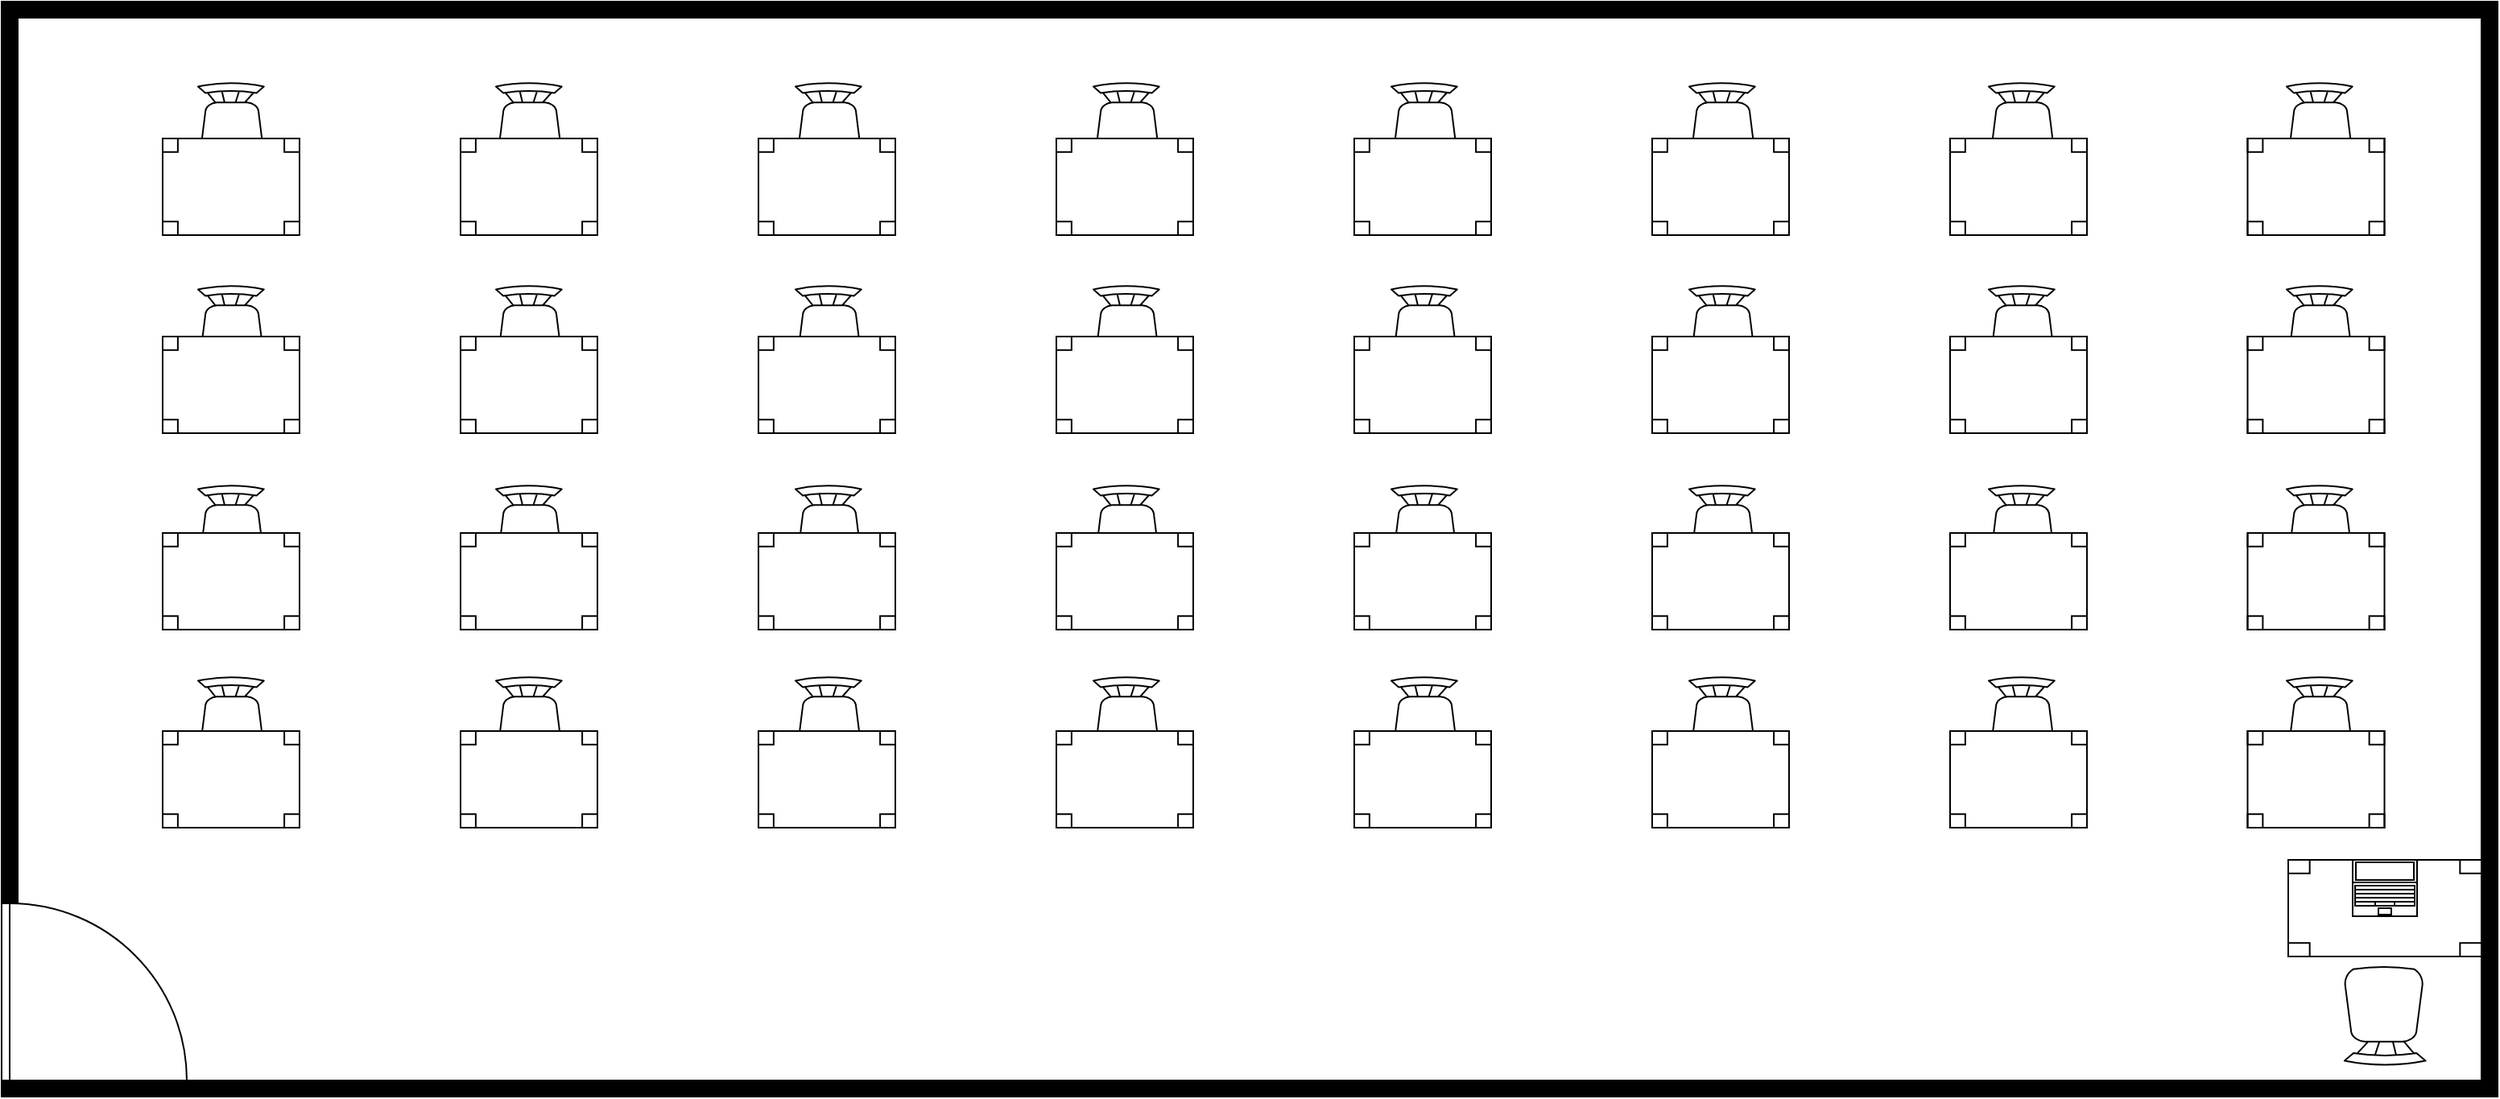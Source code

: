 <mxfile version="14.8.4" type="device" pages="2"><diagram id="YjW-PV8L40fe9rno5Ptd" name="Page-2"><mxGraphModel dx="1960" dy="1086" grid="1" gridSize="10" guides="1" tooltips="1" connect="1" arrows="1" fold="1" page="1" pageScale="1" pageWidth="827" pageHeight="1169" math="0" shadow="0"><root><mxCell id="pxTBibmA9lL7ItypmRce-0"/><mxCell id="pxTBibmA9lL7ItypmRce-1" parent="pxTBibmA9lL7ItypmRce-0"/><mxCell id="d1Fk-Jvm--KGrrvSB_GB-118" value="" style="verticalLabelPosition=bottom;html=1;verticalAlign=top;align=center;shape=mxgraph.floorplan.chair;" parent="pxTBibmA9lL7ItypmRce-1" vertex="1"><mxGeometry x="122" y="419" width="41" height="52" as="geometry"/></mxCell><mxCell id="d1Fk-Jvm--KGrrvSB_GB-119" value="" style="verticalLabelPosition=bottom;html=1;verticalAlign=top;align=center;shape=mxgraph.floorplan.chair;" parent="pxTBibmA9lL7ItypmRce-1" vertex="1"><mxGeometry x="122" y="300" width="41" height="52" as="geometry"/></mxCell><mxCell id="d1Fk-Jvm--KGrrvSB_GB-120" value="" style="verticalLabelPosition=bottom;html=1;verticalAlign=top;align=center;shape=mxgraph.floorplan.chair;" parent="pxTBibmA9lL7ItypmRce-1" vertex="1"><mxGeometry x="307" y="419" width="41" height="52" as="geometry"/></mxCell><mxCell id="d1Fk-Jvm--KGrrvSB_GB-121" value="" style="verticalLabelPosition=bottom;html=1;verticalAlign=top;align=center;shape=mxgraph.floorplan.chair;" parent="pxTBibmA9lL7ItypmRce-1" vertex="1"><mxGeometry x="307" y="300" width="41" height="52" as="geometry"/></mxCell><mxCell id="d1Fk-Jvm--KGrrvSB_GB-128" value="" style="verticalLabelPosition=bottom;html=1;verticalAlign=top;align=center;shape=mxgraph.floorplan.chair;" parent="pxTBibmA9lL7ItypmRce-1" vertex="1"><mxGeometry x="493" y="419" width="41" height="52" as="geometry"/></mxCell><mxCell id="d1Fk-Jvm--KGrrvSB_GB-129" value="" style="verticalLabelPosition=bottom;html=1;verticalAlign=top;align=center;shape=mxgraph.floorplan.chair;" parent="pxTBibmA9lL7ItypmRce-1" vertex="1"><mxGeometry x="493" y="300" width="41" height="52" as="geometry"/></mxCell><mxCell id="d1Fk-Jvm--KGrrvSB_GB-130" value="" style="verticalLabelPosition=bottom;html=1;verticalAlign=top;align=center;shape=mxgraph.floorplan.chair;" parent="pxTBibmA9lL7ItypmRce-1" vertex="1"><mxGeometry x="678" y="419" width="41" height="52" as="geometry"/></mxCell><mxCell id="d1Fk-Jvm--KGrrvSB_GB-131" value="" style="verticalLabelPosition=bottom;html=1;verticalAlign=top;align=center;shape=mxgraph.floorplan.chair;" parent="pxTBibmA9lL7ItypmRce-1" vertex="1"><mxGeometry x="678" y="300" width="41" height="52" as="geometry"/></mxCell><mxCell id="d1Fk-Jvm--KGrrvSB_GB-132" value="" style="verticalLabelPosition=bottom;html=1;verticalAlign=top;align=center;shape=mxgraph.floorplan.chair;" parent="pxTBibmA9lL7ItypmRce-1" vertex="1"><mxGeometry x="122" y="176" width="41" height="52" as="geometry"/></mxCell><mxCell id="d1Fk-Jvm--KGrrvSB_GB-133" value="" style="verticalLabelPosition=bottom;html=1;verticalAlign=top;align=center;shape=mxgraph.floorplan.chair;" parent="pxTBibmA9lL7ItypmRce-1" vertex="1"><mxGeometry x="122" y="50" width="41" height="52" as="geometry"/></mxCell><mxCell id="d1Fk-Jvm--KGrrvSB_GB-134" value="" style="verticalLabelPosition=bottom;html=1;verticalAlign=top;align=center;shape=mxgraph.floorplan.chair;" parent="pxTBibmA9lL7ItypmRce-1" vertex="1"><mxGeometry x="307" y="176" width="41" height="52" as="geometry"/></mxCell><mxCell id="d1Fk-Jvm--KGrrvSB_GB-135" value="" style="verticalLabelPosition=bottom;html=1;verticalAlign=top;align=center;shape=mxgraph.floorplan.chair;" parent="pxTBibmA9lL7ItypmRce-1" vertex="1"><mxGeometry x="307" y="50" width="41" height="52" as="geometry"/></mxCell><mxCell id="d1Fk-Jvm--KGrrvSB_GB-136" value="" style="verticalLabelPosition=bottom;html=1;verticalAlign=top;align=center;shape=mxgraph.floorplan.chair;" parent="pxTBibmA9lL7ItypmRce-1" vertex="1"><mxGeometry x="493" y="176" width="41" height="52" as="geometry"/></mxCell><mxCell id="d1Fk-Jvm--KGrrvSB_GB-137" value="" style="verticalLabelPosition=bottom;html=1;verticalAlign=top;align=center;shape=mxgraph.floorplan.chair;" parent="pxTBibmA9lL7ItypmRce-1" vertex="1"><mxGeometry x="493" y="50" width="41" height="52" as="geometry"/></mxCell><mxCell id="d1Fk-Jvm--KGrrvSB_GB-138" value="" style="verticalLabelPosition=bottom;html=1;verticalAlign=top;align=center;shape=mxgraph.floorplan.chair;" parent="pxTBibmA9lL7ItypmRce-1" vertex="1"><mxGeometry x="678" y="176" width="41" height="52" as="geometry"/></mxCell><mxCell id="d1Fk-Jvm--KGrrvSB_GB-139" value="" style="verticalLabelPosition=bottom;html=1;verticalAlign=top;align=center;shape=mxgraph.floorplan.chair;" parent="pxTBibmA9lL7ItypmRce-1" vertex="1"><mxGeometry x="678" y="50" width="41" height="52" as="geometry"/></mxCell><mxCell id="d1Fk-Jvm--KGrrvSB_GB-140" value="" style="verticalLabelPosition=bottom;html=1;verticalAlign=top;align=center;shape=mxgraph.floorplan.chair;" parent="pxTBibmA9lL7ItypmRce-1" vertex="1"><mxGeometry x="863" y="419" width="41" height="52" as="geometry"/></mxCell><mxCell id="d1Fk-Jvm--KGrrvSB_GB-141" value="" style="verticalLabelPosition=bottom;html=1;verticalAlign=top;align=center;shape=mxgraph.floorplan.chair;" parent="pxTBibmA9lL7ItypmRce-1" vertex="1"><mxGeometry x="863" y="300" width="41" height="52" as="geometry"/></mxCell><mxCell id="d1Fk-Jvm--KGrrvSB_GB-142" value="" style="verticalLabelPosition=bottom;html=1;verticalAlign=top;align=center;shape=mxgraph.floorplan.chair;" parent="pxTBibmA9lL7ItypmRce-1" vertex="1"><mxGeometry x="1048" y="419" width="41" height="52" as="geometry"/></mxCell><mxCell id="d1Fk-Jvm--KGrrvSB_GB-143" value="" style="verticalLabelPosition=bottom;html=1;verticalAlign=top;align=center;shape=mxgraph.floorplan.chair;" parent="pxTBibmA9lL7ItypmRce-1" vertex="1"><mxGeometry x="1048" y="300" width="41" height="52" as="geometry"/></mxCell><mxCell id="d1Fk-Jvm--KGrrvSB_GB-144" value="" style="verticalLabelPosition=bottom;html=1;verticalAlign=top;align=center;shape=mxgraph.floorplan.chair;" parent="pxTBibmA9lL7ItypmRce-1" vertex="1"><mxGeometry x="1234" y="419" width="41" height="52" as="geometry"/></mxCell><mxCell id="d1Fk-Jvm--KGrrvSB_GB-145" value="" style="verticalLabelPosition=bottom;html=1;verticalAlign=top;align=center;shape=mxgraph.floorplan.chair;" parent="pxTBibmA9lL7ItypmRce-1" vertex="1"><mxGeometry x="1234" y="300" width="41" height="52" as="geometry"/></mxCell><mxCell id="d1Fk-Jvm--KGrrvSB_GB-146" value="" style="verticalLabelPosition=bottom;html=1;verticalAlign=top;align=center;shape=mxgraph.floorplan.chair;" parent="pxTBibmA9lL7ItypmRce-1" vertex="1"><mxGeometry x="1419" y="419" width="41" height="52" as="geometry"/></mxCell><mxCell id="d1Fk-Jvm--KGrrvSB_GB-147" value="" style="verticalLabelPosition=bottom;html=1;verticalAlign=top;align=center;shape=mxgraph.floorplan.chair;" parent="pxTBibmA9lL7ItypmRce-1" vertex="1"><mxGeometry x="1419" y="300" width="41" height="52" as="geometry"/></mxCell><mxCell id="d1Fk-Jvm--KGrrvSB_GB-148" value="" style="verticalLabelPosition=bottom;html=1;verticalAlign=top;align=center;shape=mxgraph.floorplan.chair;" parent="pxTBibmA9lL7ItypmRce-1" vertex="1"><mxGeometry x="863" y="176" width="41" height="52" as="geometry"/></mxCell><mxCell id="d1Fk-Jvm--KGrrvSB_GB-149" value="" style="verticalLabelPosition=bottom;html=1;verticalAlign=top;align=center;shape=mxgraph.floorplan.chair;" parent="pxTBibmA9lL7ItypmRce-1" vertex="1"><mxGeometry x="863" y="50" width="41" height="52" as="geometry"/></mxCell><mxCell id="d1Fk-Jvm--KGrrvSB_GB-150" value="" style="verticalLabelPosition=bottom;html=1;verticalAlign=top;align=center;shape=mxgraph.floorplan.chair;" parent="pxTBibmA9lL7ItypmRce-1" vertex="1"><mxGeometry x="1048" y="176" width="41" height="52" as="geometry"/></mxCell><mxCell id="d1Fk-Jvm--KGrrvSB_GB-151" value="" style="verticalLabelPosition=bottom;html=1;verticalAlign=top;align=center;shape=mxgraph.floorplan.chair;" parent="pxTBibmA9lL7ItypmRce-1" vertex="1"><mxGeometry x="1048" y="50" width="41" height="52" as="geometry"/></mxCell><mxCell id="d1Fk-Jvm--KGrrvSB_GB-152" value="" style="verticalLabelPosition=bottom;html=1;verticalAlign=top;align=center;shape=mxgraph.floorplan.chair;" parent="pxTBibmA9lL7ItypmRce-1" vertex="1"><mxGeometry x="1234" y="176" width="41" height="52" as="geometry"/></mxCell><mxCell id="d1Fk-Jvm--KGrrvSB_GB-153" value="" style="verticalLabelPosition=bottom;html=1;verticalAlign=top;align=center;shape=mxgraph.floorplan.chair;" parent="pxTBibmA9lL7ItypmRce-1" vertex="1"><mxGeometry x="1234" y="50" width="41" height="52" as="geometry"/></mxCell><mxCell id="d1Fk-Jvm--KGrrvSB_GB-154" value="" style="verticalLabelPosition=bottom;html=1;verticalAlign=top;align=center;shape=mxgraph.floorplan.chair;" parent="pxTBibmA9lL7ItypmRce-1" vertex="1"><mxGeometry x="1419" y="176" width="41" height="52" as="geometry"/></mxCell><mxCell id="d1Fk-Jvm--KGrrvSB_GB-155" value="" style="verticalLabelPosition=bottom;html=1;verticalAlign=top;align=center;shape=mxgraph.floorplan.chair;" parent="pxTBibmA9lL7ItypmRce-1" vertex="1"><mxGeometry x="1419" y="50" width="41" height="52" as="geometry"/></mxCell><mxCell id="d1Fk-Jvm--KGrrvSB_GB-40" value="" style="verticalLabelPosition=bottom;html=1;verticalAlign=top;align=center;shape=mxgraph.floorplan.chair;direction=west;" parent="pxTBibmA9lL7ItypmRce-1" vertex="1"><mxGeometry x="1454.75" y="599" width="50.5" height="62" as="geometry"/></mxCell><mxCell id="d1Fk-Jvm--KGrrvSB_GB-41" value="" style="verticalLabelPosition=bottom;html=1;verticalAlign=top;align=center;shape=mxgraph.floorplan.wallU;fillColor=#000000;rounded=0;sketch=0;direction=south;" parent="pxTBibmA9lL7ItypmRce-1" vertex="1"><mxGeometry width="1550" height="680" as="geometry"/></mxCell><mxCell id="d1Fk-Jvm--KGrrvSB_GB-42" value="" style="verticalLabelPosition=bottom;html=1;verticalAlign=top;align=center;shape=mxgraph.floorplan.wall;fillColor=#000000;rounded=0;sketch=0;direction=south;" parent="pxTBibmA9lL7ItypmRce-1" vertex="1"><mxGeometry y="10" width="10" height="550" as="geometry"/></mxCell><mxCell id="d1Fk-Jvm--KGrrvSB_GB-43" value="" style="verticalLabelPosition=bottom;html=1;verticalAlign=top;align=center;shape=mxgraph.floorplan.doorLeft;aspect=fixed;rounded=0;sketch=0;direction=north;" parent="pxTBibmA9lL7ItypmRce-1" vertex="1"><mxGeometry y="560" width="116.88" height="110" as="geometry"/></mxCell><mxCell id="d1Fk-Jvm--KGrrvSB_GB-44" value="" style="verticalLabelPosition=bottom;html=1;verticalAlign=top;align=center;shape=mxgraph.floorplan.table;rounded=0;sketch=0;" parent="pxTBibmA9lL7ItypmRce-1" vertex="1"><mxGeometry x="1420" y="533" width="120" height="60" as="geometry"/></mxCell><mxCell id="d1Fk-Jvm--KGrrvSB_GB-77" value="" style="verticalLabelPosition=bottom;html=1;verticalAlign=top;align=center;shape=mxgraph.floorplan.laptop;" parent="pxTBibmA9lL7ItypmRce-1" vertex="1"><mxGeometry x="1460" y="533" width="40" height="35" as="geometry"/></mxCell><mxCell id="d1Fk-Jvm--KGrrvSB_GB-86" value="" style="verticalLabelPosition=bottom;html=1;verticalAlign=top;align=center;shape=mxgraph.floorplan.table;rounded=0;sketch=0;flipV=0;flipH=1;" parent="pxTBibmA9lL7ItypmRce-1" vertex="1"><mxGeometry x="1394.75" y="453" width="85" height="60" as="geometry"/></mxCell><mxCell id="d1Fk-Jvm--KGrrvSB_GB-87" value="" style="verticalLabelPosition=bottom;html=1;verticalAlign=top;align=center;shape=mxgraph.floorplan.table;rounded=0;sketch=0;flipV=0;flipH=1;" parent="pxTBibmA9lL7ItypmRce-1" vertex="1"><mxGeometry x="1394.75" y="330" width="85" height="60" as="geometry"/></mxCell><mxCell id="d1Fk-Jvm--KGrrvSB_GB-88" value="" style="verticalLabelPosition=bottom;html=1;verticalAlign=top;align=center;shape=mxgraph.floorplan.table;rounded=0;sketch=0;flipV=0;flipH=1;" parent="pxTBibmA9lL7ItypmRce-1" vertex="1"><mxGeometry x="1394.75" y="208" width="85" height="60" as="geometry"/></mxCell><mxCell id="d1Fk-Jvm--KGrrvSB_GB-89" value="" style="verticalLabelPosition=bottom;html=1;verticalAlign=top;align=center;shape=mxgraph.floorplan.table;rounded=0;sketch=0;flipV=0;flipH=1;" parent="pxTBibmA9lL7ItypmRce-1" vertex="1"><mxGeometry x="1394.75" y="85" width="85" height="60" as="geometry"/></mxCell><mxCell id="d1Fk-Jvm--KGrrvSB_GB-90" value="" style="verticalLabelPosition=bottom;html=1;verticalAlign=top;align=center;shape=mxgraph.floorplan.table;rounded=0;sketch=0;flipV=0;flipH=1;" parent="pxTBibmA9lL7ItypmRce-1" vertex="1"><mxGeometry x="1210" y="453" width="85" height="60" as="geometry"/></mxCell><mxCell id="d1Fk-Jvm--KGrrvSB_GB-91" value="" style="verticalLabelPosition=bottom;html=1;verticalAlign=top;align=center;shape=mxgraph.floorplan.table;rounded=0;sketch=0;flipV=0;flipH=1;" parent="pxTBibmA9lL7ItypmRce-1" vertex="1"><mxGeometry x="1210" y="330" width="85" height="60" as="geometry"/></mxCell><mxCell id="d1Fk-Jvm--KGrrvSB_GB-92" value="" style="verticalLabelPosition=bottom;html=1;verticalAlign=top;align=center;shape=mxgraph.floorplan.table;rounded=0;sketch=0;flipV=0;flipH=1;" parent="pxTBibmA9lL7ItypmRce-1" vertex="1"><mxGeometry x="1210" y="208" width="85" height="60" as="geometry"/></mxCell><mxCell id="d1Fk-Jvm--KGrrvSB_GB-93" value="" style="verticalLabelPosition=bottom;html=1;verticalAlign=top;align=center;shape=mxgraph.floorplan.table;rounded=0;sketch=0;flipV=0;flipH=1;" parent="pxTBibmA9lL7ItypmRce-1" vertex="1"><mxGeometry x="1210" y="85" width="85" height="60" as="geometry"/></mxCell><mxCell id="d1Fk-Jvm--KGrrvSB_GB-94" value="" style="verticalLabelPosition=bottom;html=1;verticalAlign=top;align=center;shape=mxgraph.floorplan.table;rounded=0;sketch=0;flipV=0;flipH=1;" parent="pxTBibmA9lL7ItypmRce-1" vertex="1"><mxGeometry x="1025" y="453" width="85" height="60" as="geometry"/></mxCell><mxCell id="d1Fk-Jvm--KGrrvSB_GB-95" value="" style="verticalLabelPosition=bottom;html=1;verticalAlign=top;align=center;shape=mxgraph.floorplan.table;rounded=0;sketch=0;flipV=0;flipH=1;" parent="pxTBibmA9lL7ItypmRce-1" vertex="1"><mxGeometry x="1025" y="330" width="85" height="60" as="geometry"/></mxCell><mxCell id="d1Fk-Jvm--KGrrvSB_GB-96" value="" style="verticalLabelPosition=bottom;html=1;verticalAlign=top;align=center;shape=mxgraph.floorplan.table;rounded=0;sketch=0;flipV=0;flipH=1;" parent="pxTBibmA9lL7ItypmRce-1" vertex="1"><mxGeometry x="1025" y="208" width="85" height="60" as="geometry"/></mxCell><mxCell id="d1Fk-Jvm--KGrrvSB_GB-97" value="" style="verticalLabelPosition=bottom;html=1;verticalAlign=top;align=center;shape=mxgraph.floorplan.table;rounded=0;sketch=0;flipV=0;flipH=1;" parent="pxTBibmA9lL7ItypmRce-1" vertex="1"><mxGeometry x="1025" y="85" width="85" height="60" as="geometry"/></mxCell><mxCell id="d1Fk-Jvm--KGrrvSB_GB-98" value="" style="verticalLabelPosition=bottom;html=1;verticalAlign=top;align=center;shape=mxgraph.floorplan.table;rounded=0;sketch=0;flipV=0;flipH=1;" parent="pxTBibmA9lL7ItypmRce-1" vertex="1"><mxGeometry x="840" y="453" width="85" height="60" as="geometry"/></mxCell><mxCell id="d1Fk-Jvm--KGrrvSB_GB-99" value="" style="verticalLabelPosition=bottom;html=1;verticalAlign=top;align=center;shape=mxgraph.floorplan.table;rounded=0;sketch=0;flipV=0;flipH=1;" parent="pxTBibmA9lL7ItypmRce-1" vertex="1"><mxGeometry x="840" y="330" width="85" height="60" as="geometry"/></mxCell><mxCell id="d1Fk-Jvm--KGrrvSB_GB-100" value="" style="verticalLabelPosition=bottom;html=1;verticalAlign=top;align=center;shape=mxgraph.floorplan.table;rounded=0;sketch=0;flipV=0;flipH=1;" parent="pxTBibmA9lL7ItypmRce-1" vertex="1"><mxGeometry x="840" y="208" width="85" height="60" as="geometry"/></mxCell><mxCell id="d1Fk-Jvm--KGrrvSB_GB-101" value="" style="verticalLabelPosition=bottom;html=1;verticalAlign=top;align=center;shape=mxgraph.floorplan.table;rounded=0;sketch=0;flipV=0;flipH=1;" parent="pxTBibmA9lL7ItypmRce-1" vertex="1"><mxGeometry x="840" y="85" width="85" height="60" as="geometry"/></mxCell><mxCell id="d1Fk-Jvm--KGrrvSB_GB-102" value="" style="verticalLabelPosition=bottom;html=1;verticalAlign=top;align=center;shape=mxgraph.floorplan.table;rounded=0;sketch=0;flipV=0;flipH=1;" parent="pxTBibmA9lL7ItypmRce-1" vertex="1"><mxGeometry x="655" y="453" width="85" height="60" as="geometry"/></mxCell><mxCell id="d1Fk-Jvm--KGrrvSB_GB-103" value="" style="verticalLabelPosition=bottom;html=1;verticalAlign=top;align=center;shape=mxgraph.floorplan.table;rounded=0;sketch=0;flipV=0;flipH=1;" parent="pxTBibmA9lL7ItypmRce-1" vertex="1"><mxGeometry x="655" y="330" width="85" height="60" as="geometry"/></mxCell><mxCell id="d1Fk-Jvm--KGrrvSB_GB-104" value="" style="verticalLabelPosition=bottom;html=1;verticalAlign=top;align=center;shape=mxgraph.floorplan.table;rounded=0;sketch=0;flipV=0;flipH=1;" parent="pxTBibmA9lL7ItypmRce-1" vertex="1"><mxGeometry x="655" y="208" width="85" height="60" as="geometry"/></mxCell><mxCell id="d1Fk-Jvm--KGrrvSB_GB-105" value="" style="verticalLabelPosition=bottom;html=1;verticalAlign=top;align=center;shape=mxgraph.floorplan.table;rounded=0;sketch=0;flipV=0;flipH=1;" parent="pxTBibmA9lL7ItypmRce-1" vertex="1"><mxGeometry x="655" y="85" width="85" height="60" as="geometry"/></mxCell><mxCell id="d1Fk-Jvm--KGrrvSB_GB-106" value="" style="verticalLabelPosition=bottom;html=1;verticalAlign=top;align=center;shape=mxgraph.floorplan.table;rounded=0;sketch=0;flipV=0;flipH=1;" parent="pxTBibmA9lL7ItypmRce-1" vertex="1"><mxGeometry x="470" y="453" width="85" height="60" as="geometry"/></mxCell><mxCell id="d1Fk-Jvm--KGrrvSB_GB-107" value="" style="verticalLabelPosition=bottom;html=1;verticalAlign=top;align=center;shape=mxgraph.floorplan.table;rounded=0;sketch=0;flipV=0;flipH=1;" parent="pxTBibmA9lL7ItypmRce-1" vertex="1"><mxGeometry x="470" y="330" width="85" height="60" as="geometry"/></mxCell><mxCell id="d1Fk-Jvm--KGrrvSB_GB-108" value="" style="verticalLabelPosition=bottom;html=1;verticalAlign=top;align=center;shape=mxgraph.floorplan.table;rounded=0;sketch=0;flipV=0;flipH=1;" parent="pxTBibmA9lL7ItypmRce-1" vertex="1"><mxGeometry x="470" y="208" width="85" height="60" as="geometry"/></mxCell><mxCell id="d1Fk-Jvm--KGrrvSB_GB-109" value="" style="verticalLabelPosition=bottom;html=1;verticalAlign=top;align=center;shape=mxgraph.floorplan.table;rounded=0;sketch=0;flipV=0;flipH=1;" parent="pxTBibmA9lL7ItypmRce-1" vertex="1"><mxGeometry x="470" y="85" width="85" height="60" as="geometry"/></mxCell><mxCell id="d1Fk-Jvm--KGrrvSB_GB-110" value="" style="verticalLabelPosition=bottom;html=1;verticalAlign=top;align=center;shape=mxgraph.floorplan.table;rounded=0;sketch=0;flipV=0;flipH=1;" parent="pxTBibmA9lL7ItypmRce-1" vertex="1"><mxGeometry x="285" y="453" width="85" height="60" as="geometry"/></mxCell><mxCell id="d1Fk-Jvm--KGrrvSB_GB-111" value="" style="verticalLabelPosition=bottom;html=1;verticalAlign=top;align=center;shape=mxgraph.floorplan.table;rounded=0;sketch=0;flipV=0;flipH=1;" parent="pxTBibmA9lL7ItypmRce-1" vertex="1"><mxGeometry x="285" y="330" width="85" height="60" as="geometry"/></mxCell><mxCell id="d1Fk-Jvm--KGrrvSB_GB-112" value="" style="verticalLabelPosition=bottom;html=1;verticalAlign=top;align=center;shape=mxgraph.floorplan.table;rounded=0;sketch=0;flipV=0;flipH=1;" parent="pxTBibmA9lL7ItypmRce-1" vertex="1"><mxGeometry x="285" y="208" width="85" height="60" as="geometry"/></mxCell><mxCell id="d1Fk-Jvm--KGrrvSB_GB-113" value="" style="verticalLabelPosition=bottom;html=1;verticalAlign=top;align=center;shape=mxgraph.floorplan.table;rounded=0;sketch=0;flipV=0;flipH=1;" parent="pxTBibmA9lL7ItypmRce-1" vertex="1"><mxGeometry x="285" y="85" width="85" height="60" as="geometry"/></mxCell><mxCell id="d1Fk-Jvm--KGrrvSB_GB-114" value="" style="verticalLabelPosition=bottom;html=1;verticalAlign=top;align=center;shape=mxgraph.floorplan.table;rounded=0;sketch=0;flipV=0;flipH=1;" parent="pxTBibmA9lL7ItypmRce-1" vertex="1"><mxGeometry x="100" y="453" width="85" height="60" as="geometry"/></mxCell><mxCell id="d1Fk-Jvm--KGrrvSB_GB-115" value="" style="verticalLabelPosition=bottom;html=1;verticalAlign=top;align=center;shape=mxgraph.floorplan.table;rounded=0;sketch=0;flipV=0;flipH=1;" parent="pxTBibmA9lL7ItypmRce-1" vertex="1"><mxGeometry x="100" y="330" width="85" height="60" as="geometry"/></mxCell><mxCell id="d1Fk-Jvm--KGrrvSB_GB-116" value="" style="verticalLabelPosition=bottom;html=1;verticalAlign=top;align=center;shape=mxgraph.floorplan.table;rounded=0;sketch=0;flipV=0;flipH=1;" parent="pxTBibmA9lL7ItypmRce-1" vertex="1"><mxGeometry x="100" y="208" width="85" height="60" as="geometry"/></mxCell><mxCell id="d1Fk-Jvm--KGrrvSB_GB-117" value="" style="verticalLabelPosition=bottom;html=1;verticalAlign=top;align=center;shape=mxgraph.floorplan.table;rounded=0;sketch=0;flipV=0;flipH=1;" parent="pxTBibmA9lL7ItypmRce-1" vertex="1"><mxGeometry x="100" y="85" width="85" height="60" as="geometry"/></mxCell></root></mxGraphModel></diagram><diagram id="VnKJQRSjL2zDjX8BvFst" name="Page-3"><mxGraphModel dx="1960" dy="1086" grid="1" gridSize="10" guides="1" tooltips="1" connect="1" arrows="1" fold="1" page="1" pageScale="1" pageWidth="827" pageHeight="1169" math="0" shadow="0"><root><mxCell id="jbfuBPMZ1W1ypI07pFMd-0"/><mxCell id="jbfuBPMZ1W1ypI07pFMd-1" parent="jbfuBPMZ1W1ypI07pFMd-0"/><mxCell id="WynXVkjz9TtXzkTAFg7c-26" value="" style="verticalLabelPosition=bottom;verticalAlign=top;html=1;shape=mxgraph.basic.rect;fillColor2=none;strokeWidth=1;size=20;indent=5;" vertex="1" parent="jbfuBPMZ1W1ypI07pFMd-1"><mxGeometry x="50" width="1500" height="680" as="geometry"/></mxCell><mxCell id="7RuHgPuTqhB59uZrdbn--32" value="" style="verticalLabelPosition=bottom;html=1;verticalAlign=top;align=center;shape=mxgraph.floorplan.chair;direction=west;" vertex="1" parent="jbfuBPMZ1W1ypI07pFMd-1"><mxGeometry x="1354.75" y="599" width="50.5" height="62" as="geometry"/></mxCell><mxCell id="7RuHgPuTqhB59uZrdbn--33" value="" style="verticalLabelPosition=bottom;html=1;verticalAlign=top;align=center;shape=mxgraph.floorplan.wallU;fillColor=#000000;rounded=0;sketch=0;direction=south;" vertex="1" parent="jbfuBPMZ1W1ypI07pFMd-1"><mxGeometry x="140" width="1310" height="680" as="geometry"/></mxCell><mxCell id="7RuHgPuTqhB59uZrdbn--36" value="" style="verticalLabelPosition=bottom;html=1;verticalAlign=top;align=center;shape=mxgraph.floorplan.table;rounded=0;sketch=0;" vertex="1" parent="jbfuBPMZ1W1ypI07pFMd-1"><mxGeometry x="1320" y="533" width="120" height="60" as="geometry"/></mxCell><mxCell id="7RuHgPuTqhB59uZrdbn--37" value="" style="verticalLabelPosition=bottom;html=1;verticalAlign=top;align=center;shape=mxgraph.floorplan.laptop;" vertex="1" parent="jbfuBPMZ1W1ypI07pFMd-1"><mxGeometry x="1360" y="533" width="40" height="35" as="geometry"/></mxCell><mxCell id="7RuHgPuTqhB59uZrdbn--73" value="" style="group" vertex="1" connectable="0" parent="jbfuBPMZ1W1ypI07pFMd-1"><mxGeometry x="150" y="145" width="85" height="95" as="geometry"/></mxCell><mxCell id="7RuHgPuTqhB59uZrdbn--13" value="" style="verticalLabelPosition=bottom;html=1;verticalAlign=top;align=center;shape=mxgraph.floorplan.chair;" vertex="1" parent="7RuHgPuTqhB59uZrdbn--73"><mxGeometry x="23" width="41" height="52" as="geometry"/></mxCell><mxCell id="7RuHgPuTqhB59uZrdbn--61" value="" style="verticalLabelPosition=bottom;html=1;verticalAlign=top;align=center;shape=mxgraph.floorplan.table;rounded=0;sketch=0;flipV=0;flipH=1;" vertex="1" parent="7RuHgPuTqhB59uZrdbn--73"><mxGeometry y="35" width="85" height="60" as="geometry"/></mxCell><mxCell id="7RuHgPuTqhB59uZrdbn--74" value="" style="group" vertex="1" connectable="0" parent="jbfuBPMZ1W1ypI07pFMd-1"><mxGeometry x="150" y="270" width="85" height="95" as="geometry"/></mxCell><mxCell id="7RuHgPuTqhB59uZrdbn--75" value="" style="verticalLabelPosition=bottom;html=1;verticalAlign=top;align=center;shape=mxgraph.floorplan.chair;" vertex="1" parent="7RuHgPuTqhB59uZrdbn--74"><mxGeometry x="23" width="41" height="52" as="geometry"/></mxCell><mxCell id="7RuHgPuTqhB59uZrdbn--76" value="" style="verticalLabelPosition=bottom;html=1;verticalAlign=top;align=center;shape=mxgraph.floorplan.table;rounded=0;sketch=0;flipV=0;flipH=1;" vertex="1" parent="7RuHgPuTqhB59uZrdbn--74"><mxGeometry y="35" width="85" height="60" as="geometry"/></mxCell><mxCell id="7RuHgPuTqhB59uZrdbn--77" value="" style="group" vertex="1" connectable="0" parent="jbfuBPMZ1W1ypI07pFMd-1"><mxGeometry x="150" y="395" width="85" height="95" as="geometry"/></mxCell><mxCell id="7RuHgPuTqhB59uZrdbn--78" value="" style="verticalLabelPosition=bottom;html=1;verticalAlign=top;align=center;shape=mxgraph.floorplan.chair;" vertex="1" parent="7RuHgPuTqhB59uZrdbn--77"><mxGeometry x="23" width="41" height="52" as="geometry"/></mxCell><mxCell id="7RuHgPuTqhB59uZrdbn--79" value="" style="verticalLabelPosition=bottom;html=1;verticalAlign=top;align=center;shape=mxgraph.floorplan.table;rounded=0;sketch=0;flipV=0;flipH=1;" vertex="1" parent="7RuHgPuTqhB59uZrdbn--77"><mxGeometry y="35" width="85" height="60" as="geometry"/></mxCell><mxCell id="7RuHgPuTqhB59uZrdbn--80" value="" style="group" vertex="1" connectable="0" parent="jbfuBPMZ1W1ypI07pFMd-1"><mxGeometry x="150" y="520" width="85" height="95" as="geometry"/></mxCell><mxCell id="7RuHgPuTqhB59uZrdbn--81" value="" style="verticalLabelPosition=bottom;html=1;verticalAlign=top;align=center;shape=mxgraph.floorplan.chair;" vertex="1" parent="7RuHgPuTqhB59uZrdbn--80"><mxGeometry x="23" width="41" height="52" as="geometry"/></mxCell><mxCell id="7RuHgPuTqhB59uZrdbn--82" value="" style="verticalLabelPosition=bottom;html=1;verticalAlign=top;align=center;shape=mxgraph.floorplan.table;rounded=0;sketch=0;flipV=0;flipH=1;" vertex="1" parent="7RuHgPuTqhB59uZrdbn--80"><mxGeometry y="35" width="85" height="60" as="geometry"/></mxCell><mxCell id="7RuHgPuTqhB59uZrdbn--86" value="" style="group" vertex="1" connectable="0" parent="jbfuBPMZ1W1ypI07pFMd-1"><mxGeometry x="380" y="20" width="85" height="95" as="geometry"/></mxCell><mxCell id="7RuHgPuTqhB59uZrdbn--87" value="" style="verticalLabelPosition=bottom;html=1;verticalAlign=top;align=center;shape=mxgraph.floorplan.chair;" vertex="1" parent="7RuHgPuTqhB59uZrdbn--86"><mxGeometry x="23" width="41" height="52" as="geometry"/></mxCell><mxCell id="7RuHgPuTqhB59uZrdbn--88" value="" style="verticalLabelPosition=bottom;html=1;verticalAlign=top;align=center;shape=mxgraph.floorplan.table;rounded=0;sketch=0;flipV=0;flipH=1;" vertex="1" parent="7RuHgPuTqhB59uZrdbn--86"><mxGeometry y="35" width="85" height="60" as="geometry"/></mxCell><mxCell id="7RuHgPuTqhB59uZrdbn--89" value="" style="group" vertex="1" connectable="0" parent="jbfuBPMZ1W1ypI07pFMd-1"><mxGeometry x="380" y="145" width="85" height="95" as="geometry"/></mxCell><mxCell id="7RuHgPuTqhB59uZrdbn--90" value="" style="verticalLabelPosition=bottom;html=1;verticalAlign=top;align=center;shape=mxgraph.floorplan.chair;" vertex="1" parent="7RuHgPuTqhB59uZrdbn--89"><mxGeometry x="23" width="41" height="52" as="geometry"/></mxCell><mxCell id="7RuHgPuTqhB59uZrdbn--91" value="" style="verticalLabelPosition=bottom;html=1;verticalAlign=top;align=center;shape=mxgraph.floorplan.table;rounded=0;sketch=0;flipV=0;flipH=1;" vertex="1" parent="7RuHgPuTqhB59uZrdbn--89"><mxGeometry y="35" width="85" height="60" as="geometry"/></mxCell><mxCell id="7RuHgPuTqhB59uZrdbn--98" value="" style="group" vertex="1" connectable="0" parent="jbfuBPMZ1W1ypI07pFMd-1"><mxGeometry x="610" y="20" width="85" height="95" as="geometry"/></mxCell><mxCell id="7RuHgPuTqhB59uZrdbn--99" value="" style="verticalLabelPosition=bottom;html=1;verticalAlign=top;align=center;shape=mxgraph.floorplan.chair;" vertex="1" parent="7RuHgPuTqhB59uZrdbn--98"><mxGeometry x="23" width="41" height="52" as="geometry"/></mxCell><mxCell id="7RuHgPuTqhB59uZrdbn--100" value="" style="verticalLabelPosition=bottom;html=1;verticalAlign=top;align=center;shape=mxgraph.floorplan.table;rounded=0;sketch=0;flipV=0;flipH=1;" vertex="1" parent="7RuHgPuTqhB59uZrdbn--98"><mxGeometry y="35" width="85" height="60" as="geometry"/></mxCell><mxCell id="7RuHgPuTqhB59uZrdbn--101" value="" style="group" vertex="1" connectable="0" parent="jbfuBPMZ1W1ypI07pFMd-1"><mxGeometry x="610" y="145" width="85" height="95" as="geometry"/></mxCell><mxCell id="7RuHgPuTqhB59uZrdbn--102" value="" style="verticalLabelPosition=bottom;html=1;verticalAlign=top;align=center;shape=mxgraph.floorplan.chair;" vertex="1" parent="7RuHgPuTqhB59uZrdbn--101"><mxGeometry x="23" width="41" height="52" as="geometry"/></mxCell><mxCell id="7RuHgPuTqhB59uZrdbn--103" value="" style="verticalLabelPosition=bottom;html=1;verticalAlign=top;align=center;shape=mxgraph.floorplan.table;rounded=0;sketch=0;flipV=0;flipH=1;" vertex="1" parent="7RuHgPuTqhB59uZrdbn--101"><mxGeometry y="35" width="85" height="60" as="geometry"/></mxCell><mxCell id="7RuHgPuTqhB59uZrdbn--104" value="" style="group" vertex="1" connectable="0" parent="jbfuBPMZ1W1ypI07pFMd-1"><mxGeometry x="610" y="270" width="85" height="95" as="geometry"/></mxCell><mxCell id="7RuHgPuTqhB59uZrdbn--105" value="" style="verticalLabelPosition=bottom;html=1;verticalAlign=top;align=center;shape=mxgraph.floorplan.chair;" vertex="1" parent="7RuHgPuTqhB59uZrdbn--104"><mxGeometry x="23" width="41" height="52" as="geometry"/></mxCell><mxCell id="7RuHgPuTqhB59uZrdbn--106" value="" style="verticalLabelPosition=bottom;html=1;verticalAlign=top;align=center;shape=mxgraph.floorplan.table;rounded=0;sketch=0;flipV=0;flipH=1;" vertex="1" parent="7RuHgPuTqhB59uZrdbn--104"><mxGeometry y="35" width="85" height="60" as="geometry"/></mxCell><mxCell id="7RuHgPuTqhB59uZrdbn--107" value="" style="group" vertex="1" connectable="0" parent="jbfuBPMZ1W1ypI07pFMd-1"><mxGeometry x="610" y="395" width="85" height="95" as="geometry"/></mxCell><mxCell id="7RuHgPuTqhB59uZrdbn--108" value="" style="verticalLabelPosition=bottom;html=1;verticalAlign=top;align=center;shape=mxgraph.floorplan.chair;" vertex="1" parent="7RuHgPuTqhB59uZrdbn--107"><mxGeometry x="23" width="41" height="52" as="geometry"/></mxCell><mxCell id="7RuHgPuTqhB59uZrdbn--109" value="" style="verticalLabelPosition=bottom;html=1;verticalAlign=top;align=center;shape=mxgraph.floorplan.table;rounded=0;sketch=0;flipV=0;flipH=1;" vertex="1" parent="7RuHgPuTqhB59uZrdbn--107"><mxGeometry y="35" width="85" height="60" as="geometry"/></mxCell><mxCell id="7RuHgPuTqhB59uZrdbn--110" value="" style="group" vertex="1" connectable="0" parent="jbfuBPMZ1W1ypI07pFMd-1"><mxGeometry x="840" y="20" width="85" height="95" as="geometry"/></mxCell><mxCell id="7RuHgPuTqhB59uZrdbn--111" value="" style="verticalLabelPosition=bottom;html=1;verticalAlign=top;align=center;shape=mxgraph.floorplan.chair;" vertex="1" parent="7RuHgPuTqhB59uZrdbn--110"><mxGeometry x="23" width="41" height="52" as="geometry"/></mxCell><mxCell id="7RuHgPuTqhB59uZrdbn--112" value="" style="verticalLabelPosition=bottom;html=1;verticalAlign=top;align=center;shape=mxgraph.floorplan.table;rounded=0;sketch=0;flipV=0;flipH=1;" vertex="1" parent="7RuHgPuTqhB59uZrdbn--110"><mxGeometry y="35" width="85" height="60" as="geometry"/></mxCell><mxCell id="7RuHgPuTqhB59uZrdbn--113" value="" style="group" vertex="1" connectable="0" parent="jbfuBPMZ1W1ypI07pFMd-1"><mxGeometry x="840" y="145" width="85" height="95" as="geometry"/></mxCell><mxCell id="7RuHgPuTqhB59uZrdbn--114" value="" style="verticalLabelPosition=bottom;html=1;verticalAlign=top;align=center;shape=mxgraph.floorplan.chair;" vertex="1" parent="7RuHgPuTqhB59uZrdbn--113"><mxGeometry x="23" width="41" height="52" as="geometry"/></mxCell><mxCell id="7RuHgPuTqhB59uZrdbn--115" value="" style="verticalLabelPosition=bottom;html=1;verticalAlign=top;align=center;shape=mxgraph.floorplan.table;rounded=0;sketch=0;flipV=0;flipH=1;" vertex="1" parent="7RuHgPuTqhB59uZrdbn--113"><mxGeometry y="35" width="85" height="60" as="geometry"/></mxCell><mxCell id="7RuHgPuTqhB59uZrdbn--116" value="" style="group" vertex="1" connectable="0" parent="jbfuBPMZ1W1ypI07pFMd-1"><mxGeometry x="840" y="270" width="85" height="95" as="geometry"/></mxCell><mxCell id="7RuHgPuTqhB59uZrdbn--117" value="" style="verticalLabelPosition=bottom;html=1;verticalAlign=top;align=center;shape=mxgraph.floorplan.chair;" vertex="1" parent="7RuHgPuTqhB59uZrdbn--116"><mxGeometry x="23" width="41" height="52" as="geometry"/></mxCell><mxCell id="7RuHgPuTqhB59uZrdbn--118" value="" style="verticalLabelPosition=bottom;html=1;verticalAlign=top;align=center;shape=mxgraph.floorplan.table;rounded=0;sketch=0;flipV=0;flipH=1;" vertex="1" parent="7RuHgPuTqhB59uZrdbn--116"><mxGeometry y="35" width="85" height="60" as="geometry"/></mxCell><mxCell id="7RuHgPuTqhB59uZrdbn--119" value="" style="group" vertex="1" connectable="0" parent="jbfuBPMZ1W1ypI07pFMd-1"><mxGeometry x="840" y="395" width="85" height="95" as="geometry"/></mxCell><mxCell id="7RuHgPuTqhB59uZrdbn--120" value="" style="verticalLabelPosition=bottom;html=1;verticalAlign=top;align=center;shape=mxgraph.floorplan.chair;" vertex="1" parent="7RuHgPuTqhB59uZrdbn--119"><mxGeometry x="23" width="41" height="52" as="geometry"/></mxCell><mxCell id="7RuHgPuTqhB59uZrdbn--121" value="" style="verticalLabelPosition=bottom;html=1;verticalAlign=top;align=center;shape=mxgraph.floorplan.table;rounded=0;sketch=0;flipV=0;flipH=1;" vertex="1" parent="7RuHgPuTqhB59uZrdbn--119"><mxGeometry y="35" width="85" height="60" as="geometry"/></mxCell><mxCell id="7RuHgPuTqhB59uZrdbn--122" value="" style="group" vertex="1" connectable="0" parent="jbfuBPMZ1W1ypI07pFMd-1"><mxGeometry x="1070" y="20" width="85" height="95" as="geometry"/></mxCell><mxCell id="7RuHgPuTqhB59uZrdbn--123" value="" style="verticalLabelPosition=bottom;html=1;verticalAlign=top;align=center;shape=mxgraph.floorplan.chair;" vertex="1" parent="7RuHgPuTqhB59uZrdbn--122"><mxGeometry x="23" width="41" height="52" as="geometry"/></mxCell><mxCell id="7RuHgPuTqhB59uZrdbn--124" value="" style="verticalLabelPosition=bottom;html=1;verticalAlign=top;align=center;shape=mxgraph.floorplan.table;rounded=0;sketch=0;flipV=0;flipH=1;" vertex="1" parent="7RuHgPuTqhB59uZrdbn--122"><mxGeometry y="35" width="85" height="60" as="geometry"/></mxCell><mxCell id="7RuHgPuTqhB59uZrdbn--125" value="" style="group" vertex="1" connectable="0" parent="jbfuBPMZ1W1ypI07pFMd-1"><mxGeometry x="1070" y="145" width="85" height="95" as="geometry"/></mxCell><mxCell id="7RuHgPuTqhB59uZrdbn--126" value="" style="verticalLabelPosition=bottom;html=1;verticalAlign=top;align=center;shape=mxgraph.floorplan.chair;" vertex="1" parent="7RuHgPuTqhB59uZrdbn--125"><mxGeometry x="23" width="41" height="52" as="geometry"/></mxCell><mxCell id="7RuHgPuTqhB59uZrdbn--127" value="" style="verticalLabelPosition=bottom;html=1;verticalAlign=top;align=center;shape=mxgraph.floorplan.table;rounded=0;sketch=0;flipV=0;flipH=1;" vertex="1" parent="7RuHgPuTqhB59uZrdbn--125"><mxGeometry y="35" width="85" height="60" as="geometry"/></mxCell><mxCell id="7RuHgPuTqhB59uZrdbn--128" value="" style="group" vertex="1" connectable="0" parent="jbfuBPMZ1W1ypI07pFMd-1"><mxGeometry x="1070" y="270" width="85" height="95" as="geometry"/></mxCell><mxCell id="7RuHgPuTqhB59uZrdbn--129" value="" style="verticalLabelPosition=bottom;html=1;verticalAlign=top;align=center;shape=mxgraph.floorplan.chair;" vertex="1" parent="7RuHgPuTqhB59uZrdbn--128"><mxGeometry x="23" width="41" height="52" as="geometry"/></mxCell><mxCell id="7RuHgPuTqhB59uZrdbn--130" value="" style="verticalLabelPosition=bottom;html=1;verticalAlign=top;align=center;shape=mxgraph.floorplan.table;rounded=0;sketch=0;flipV=0;flipH=1;" vertex="1" parent="7RuHgPuTqhB59uZrdbn--128"><mxGeometry y="35" width="85" height="60" as="geometry"/></mxCell><mxCell id="7RuHgPuTqhB59uZrdbn--131" value="" style="group" vertex="1" connectable="0" parent="jbfuBPMZ1W1ypI07pFMd-1"><mxGeometry x="1070" y="395" width="85" height="95" as="geometry"/></mxCell><mxCell id="7RuHgPuTqhB59uZrdbn--132" value="" style="verticalLabelPosition=bottom;html=1;verticalAlign=top;align=center;shape=mxgraph.floorplan.chair;" vertex="1" parent="7RuHgPuTqhB59uZrdbn--131"><mxGeometry x="23" width="41" height="52" as="geometry"/></mxCell><mxCell id="7RuHgPuTqhB59uZrdbn--133" value="" style="verticalLabelPosition=bottom;html=1;verticalAlign=top;align=center;shape=mxgraph.floorplan.table;rounded=0;sketch=0;flipV=0;flipH=1;" vertex="1" parent="7RuHgPuTqhB59uZrdbn--131"><mxGeometry y="35" width="85" height="60" as="geometry"/></mxCell><mxCell id="7RuHgPuTqhB59uZrdbn--134" value="" style="group" vertex="1" connectable="0" parent="jbfuBPMZ1W1ypI07pFMd-1"><mxGeometry x="1300" y="20" width="85" height="95" as="geometry"/></mxCell><mxCell id="7RuHgPuTqhB59uZrdbn--135" value="" style="verticalLabelPosition=bottom;html=1;verticalAlign=top;align=center;shape=mxgraph.floorplan.chair;" vertex="1" parent="7RuHgPuTqhB59uZrdbn--134"><mxGeometry x="23" width="41" height="52" as="geometry"/></mxCell><mxCell id="7RuHgPuTqhB59uZrdbn--136" value="" style="verticalLabelPosition=bottom;html=1;verticalAlign=top;align=center;shape=mxgraph.floorplan.table;rounded=0;sketch=0;flipV=0;flipH=1;" vertex="1" parent="7RuHgPuTqhB59uZrdbn--134"><mxGeometry y="35" width="85" height="60" as="geometry"/></mxCell><mxCell id="7RuHgPuTqhB59uZrdbn--137" value="" style="group" vertex="1" connectable="0" parent="jbfuBPMZ1W1ypI07pFMd-1"><mxGeometry x="1300" y="145" width="85" height="95" as="geometry"/></mxCell><mxCell id="7RuHgPuTqhB59uZrdbn--138" value="" style="verticalLabelPosition=bottom;html=1;verticalAlign=top;align=center;shape=mxgraph.floorplan.chair;" vertex="1" parent="7RuHgPuTqhB59uZrdbn--137"><mxGeometry x="23" width="41" height="52" as="geometry"/></mxCell><mxCell id="7RuHgPuTqhB59uZrdbn--139" value="" style="verticalLabelPosition=bottom;html=1;verticalAlign=top;align=center;shape=mxgraph.floorplan.table;rounded=0;sketch=0;flipV=0;flipH=1;" vertex="1" parent="7RuHgPuTqhB59uZrdbn--137"><mxGeometry y="35" width="85" height="60" as="geometry"/></mxCell><mxCell id="7RuHgPuTqhB59uZrdbn--140" value="" style="group" vertex="1" connectable="0" parent="jbfuBPMZ1W1ypI07pFMd-1"><mxGeometry x="840" y="520" width="85" height="95" as="geometry"/></mxCell><mxCell id="7RuHgPuTqhB59uZrdbn--141" value="" style="verticalLabelPosition=bottom;html=1;verticalAlign=top;align=center;shape=mxgraph.floorplan.chair;" vertex="1" parent="7RuHgPuTqhB59uZrdbn--140"><mxGeometry x="23" width="41" height="52" as="geometry"/></mxCell><mxCell id="7RuHgPuTqhB59uZrdbn--142" value="" style="verticalLabelPosition=bottom;html=1;verticalAlign=top;align=center;shape=mxgraph.floorplan.table;rounded=0;sketch=0;flipV=0;flipH=1;" vertex="1" parent="7RuHgPuTqhB59uZrdbn--140"><mxGeometry y="35" width="85" height="60" as="geometry"/></mxCell><mxCell id="7RuHgPuTqhB59uZrdbn--143" value="" style="group" vertex="1" connectable="0" parent="jbfuBPMZ1W1ypI07pFMd-1"><mxGeometry x="610" y="520" width="85" height="95" as="geometry"/></mxCell><mxCell id="7RuHgPuTqhB59uZrdbn--144" value="" style="verticalLabelPosition=bottom;html=1;verticalAlign=top;align=center;shape=mxgraph.floorplan.chair;" vertex="1" parent="7RuHgPuTqhB59uZrdbn--143"><mxGeometry x="23" width="41" height="52" as="geometry"/></mxCell><mxCell id="7RuHgPuTqhB59uZrdbn--145" value="" style="verticalLabelPosition=bottom;html=1;verticalAlign=top;align=center;shape=mxgraph.floorplan.table;rounded=0;sketch=0;flipV=0;flipH=1;" vertex="1" parent="7RuHgPuTqhB59uZrdbn--143"><mxGeometry y="35" width="85" height="60" as="geometry"/></mxCell><mxCell id="7RuHgPuTqhB59uZrdbn--146" value="" style="group" vertex="1" connectable="0" parent="jbfuBPMZ1W1ypI07pFMd-1"><mxGeometry x="1300" y="270" width="85" height="95" as="geometry"/></mxCell><mxCell id="7RuHgPuTqhB59uZrdbn--147" value="" style="verticalLabelPosition=bottom;html=1;verticalAlign=top;align=center;shape=mxgraph.floorplan.chair;" vertex="1" parent="7RuHgPuTqhB59uZrdbn--146"><mxGeometry x="23" width="41" height="52" as="geometry"/></mxCell><mxCell id="7RuHgPuTqhB59uZrdbn--148" value="" style="verticalLabelPosition=bottom;html=1;verticalAlign=top;align=center;shape=mxgraph.floorplan.table;rounded=0;sketch=0;flipV=0;flipH=1;" vertex="1" parent="7RuHgPuTqhB59uZrdbn--146"><mxGeometry y="35" width="85" height="60" as="geometry"/></mxCell><mxCell id="WynXVkjz9TtXzkTAFg7c-6" value="" style="group" vertex="1" connectable="0" parent="jbfuBPMZ1W1ypI07pFMd-1"><mxGeometry x="380" y="270" width="85" height="95" as="geometry"/></mxCell><mxCell id="7RuHgPuTqhB59uZrdbn--93" value="" style="verticalLabelPosition=bottom;html=1;verticalAlign=top;align=center;shape=mxgraph.floorplan.chair;" vertex="1" parent="WynXVkjz9TtXzkTAFg7c-6"><mxGeometry x="23" width="41" height="52" as="geometry"/></mxCell><mxCell id="7RuHgPuTqhB59uZrdbn--94" value="" style="verticalLabelPosition=bottom;html=1;verticalAlign=top;align=center;shape=mxgraph.floorplan.table;rounded=0;sketch=0;flipV=0;flipH=1;" vertex="1" parent="WynXVkjz9TtXzkTAFg7c-6"><mxGeometry y="35" width="85" height="60" as="geometry"/></mxCell><mxCell id="WynXVkjz9TtXzkTAFg7c-7" value="" style="group" vertex="1" connectable="0" parent="jbfuBPMZ1W1ypI07pFMd-1"><mxGeometry x="380" y="395" width="85" height="95" as="geometry"/></mxCell><mxCell id="7RuHgPuTqhB59uZrdbn--95" value="" style="group" vertex="1" connectable="0" parent="WynXVkjz9TtXzkTAFg7c-7"><mxGeometry width="85" height="95" as="geometry"/></mxCell><mxCell id="7RuHgPuTqhB59uZrdbn--96" value="" style="verticalLabelPosition=bottom;html=1;verticalAlign=top;align=center;shape=mxgraph.floorplan.chair;" vertex="1" parent="7RuHgPuTqhB59uZrdbn--95"><mxGeometry x="23" width="41" height="52" as="geometry"/></mxCell><mxCell id="7RuHgPuTqhB59uZrdbn--97" value="" style="verticalLabelPosition=bottom;html=1;verticalAlign=top;align=center;shape=mxgraph.floorplan.table;rounded=0;sketch=0;flipV=0;flipH=1;" vertex="1" parent="7RuHgPuTqhB59uZrdbn--95"><mxGeometry y="35" width="85" height="60" as="geometry"/></mxCell><mxCell id="WynXVkjz9TtXzkTAFg7c-0" value="" style="group" vertex="1" connectable="0" parent="WynXVkjz9TtXzkTAFg7c-7"><mxGeometry width="85" height="95" as="geometry"/></mxCell><mxCell id="WynXVkjz9TtXzkTAFg7c-1" value="" style="verticalLabelPosition=bottom;html=1;verticalAlign=top;align=center;shape=mxgraph.floorplan.chair;" vertex="1" parent="WynXVkjz9TtXzkTAFg7c-0"><mxGeometry x="23" width="41" height="52" as="geometry"/></mxCell><mxCell id="WynXVkjz9TtXzkTAFg7c-2" value="" style="verticalLabelPosition=bottom;html=1;verticalAlign=top;align=center;shape=mxgraph.floorplan.table;rounded=0;sketch=0;flipV=0;flipH=1;" vertex="1" parent="WynXVkjz9TtXzkTAFg7c-0"><mxGeometry y="35" width="85" height="60" as="geometry"/></mxCell><mxCell id="WynXVkjz9TtXzkTAFg7c-21" value="" style="verticalLabelPosition=bottom;html=1;verticalAlign=top;align=center;shape=mxgraph.floorplan.wall;fillColor=#000000;rounded=0;sketch=0;direction=south;" vertex="1" parent="jbfuBPMZ1W1ypI07pFMd-1"><mxGeometry x="140" y="10" width="10" height="660" as="geometry"/></mxCell><mxCell id="WynXVkjz9TtXzkTAFg7c-23" value="" style="shape=partialRectangle;whiteSpace=wrap;html=1;right=0;top=0;bottom=0;fillColor=none;routingCenterX=-0.5;" vertex="1" parent="jbfuBPMZ1W1ypI07pFMd-1"><mxGeometry x="50" y="10" width="120" height="665" as="geometry"/></mxCell><mxCell id="WynXVkjz9TtXzkTAFg7c-25" value="" style="shape=partialRectangle;whiteSpace=wrap;html=1;right=0;top=0;bottom=0;fillColor=none;routingCenterX=-0.5;direction=west;" vertex="1" parent="jbfuBPMZ1W1ypI07pFMd-1"><mxGeometry x="1430" width="120" height="680" as="geometry"/></mxCell></root></mxGraphModel></diagram></mxfile>